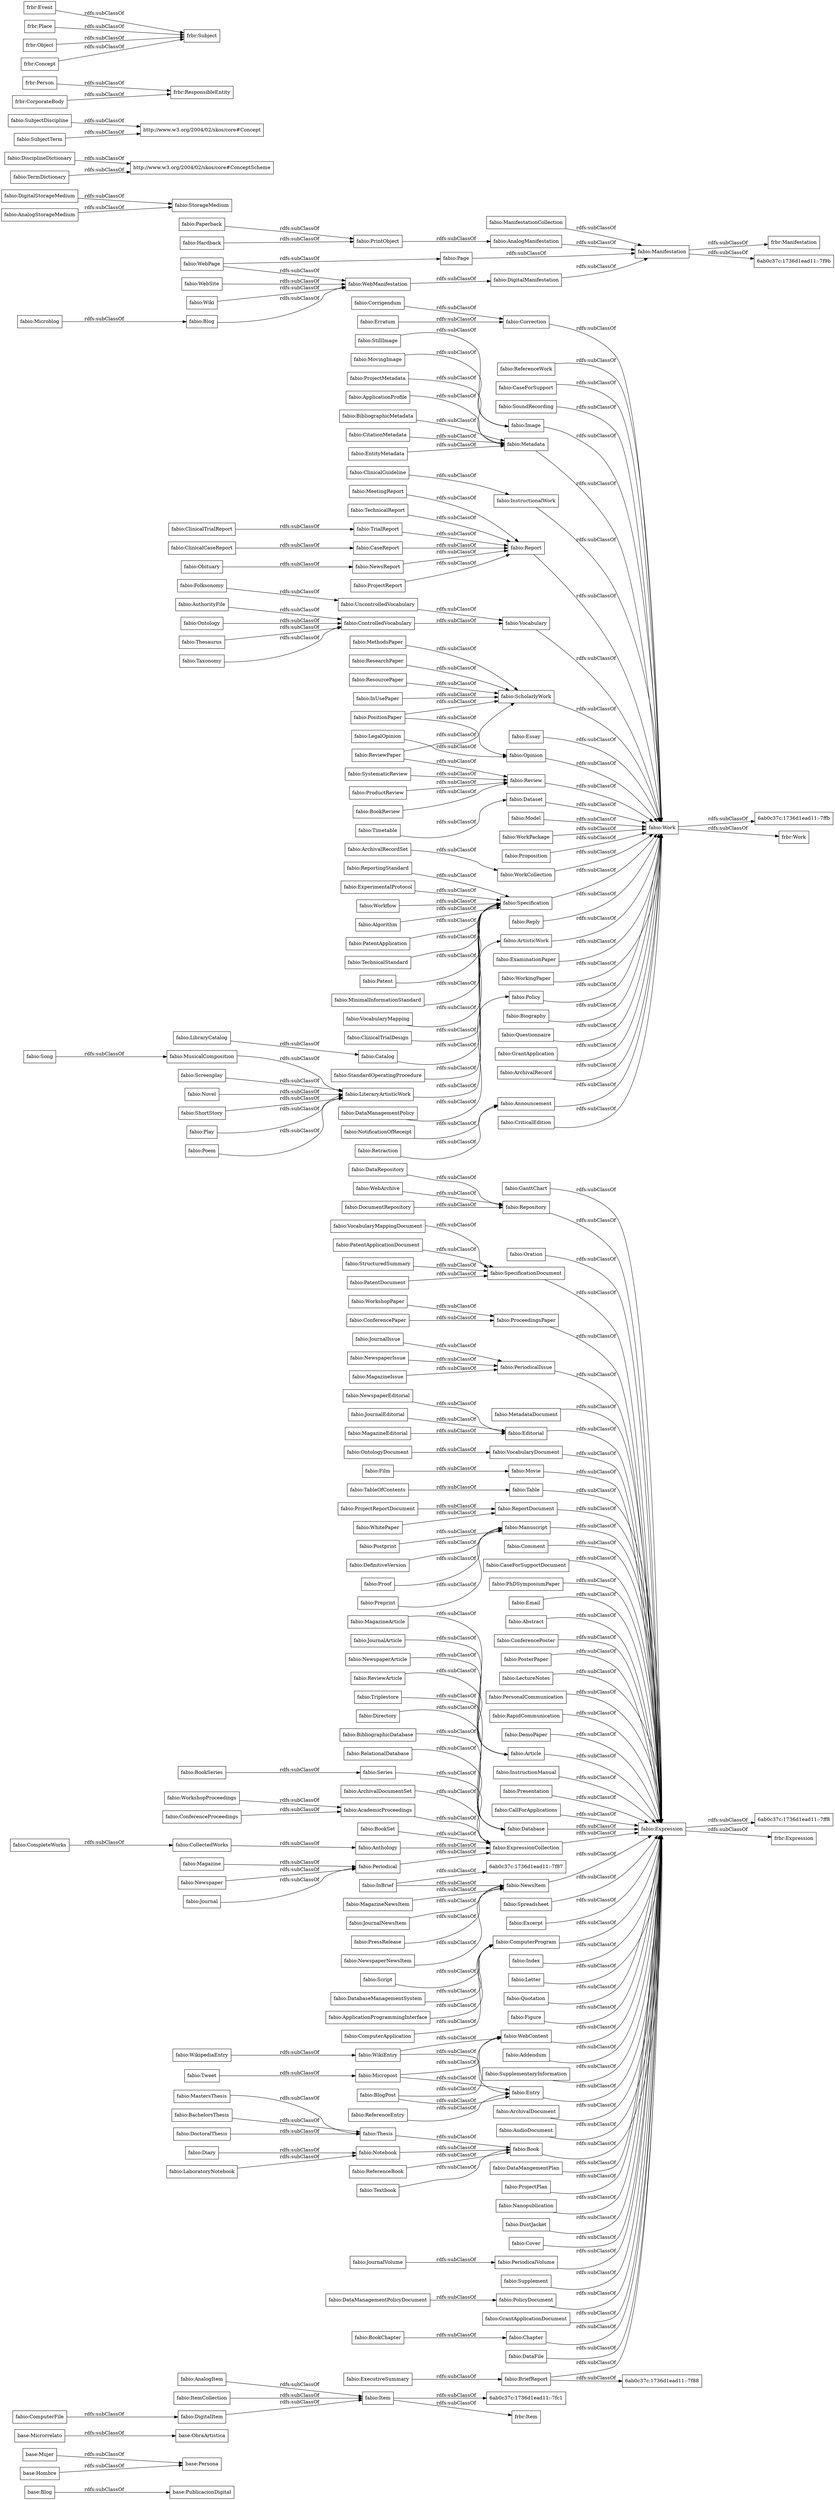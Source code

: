 digraph ar2dtool_diagram { 
rankdir=LR;
size="1000"
node [shape = rectangle, color="black"]; "base:PublicacionDigital" "base:Persona" "base:ObraArtistica" "base:Mujer" "base:Microrrelato" "base:Hombre" "base:Blog" "fabio:AnalogItem" "fabio:Oration" "fabio:Song" "fabio:SpecificationDocument" "fabio:ProceedingsPaper" "fabio:ComputerFile" "fabio:ReferenceWork" "fabio:ReviewArticle" "fabio:MethodsPaper" "fabio:Diary" "fabio:ReferenceEntry" "fabio:LaboratoryNotebook" "fabio:ClinicalTrialReport" "fabio:ManifestationCollection" "fabio:PeriodicalIssue" "fabio:Textbook" "fabio:CaseForSupport" "fabio:SoundRecording" "fabio:MetadataDocument" "fabio:Editorial" "fabio:Correction" "fabio:PrintObject" "fabio:PressRelease" "6ab0c37c:1736d1ead11:-7fc1" "fabio:Obituary" "fabio:ResearchPaper" "fabio:WebSite" "fabio:Image" "fabio:Metadata" "fabio:ArchivalDocumentSet" "fabio:BachelorsThesis" "fabio:DigitalStorageMedium" "fabio:Preprint" "fabio:Micropost" "fabio:VocabularyDocument" "fabio:BookChapter" "fabio:ConferencePaper" "fabio:Workflow" "fabio:Movie" "fabio:Table" "fabio:Ontology" "fabio:Thesaurus" "fabio:InstructionalWork" "fabio:Corrigendum" "fabio:SystematicReview" "fabio:Report" "fabio:Poem" "fabio:ArchivalRecordSet" "fabio:PatentDocument" "http://www.w3.org/2004/02/skos/core#ConceptScheme" "fabio:Vocabulary" "fabio:Screenplay" "fabio:Wiki" "fabio:DataRepository" "fabio:Postprint" "fabio:AcademicProceedings" "fabio:ReportDocument" "fabio:Manuscript" "fabio:JournalIssue" "fabio:StorageMedium" "fabio:RelationalDatabase" "fabio:Essay" "fabio:Comment" "fabio:NewspaperNewsItem" "fabio:Film" "fabio:EntityMetadata" "fabio:AnalogStorageMedium" "fabio:Thesis" "fabio:CaseForSupportDocument" "fabio:ProjectMetadata" "fabio:Tweet" "fabio:Algorithm" "fabio:PhDSymposiumPaper" "fabio:ComputerApplication" "fabio:Folksonomy" "fabio:ClinicalCaseReport" "fabio:ExecutiveSummary" "fabio:LegalOpinion" "fabio:ScholarlyWork" "fabio:NotificationOfReceipt" "6ab0c37c:1736d1ead11:-7ffb" "fabio:Triplestore" "fabio:Email" "fabio:Abstract" "fabio:ConferencePoster" "fabio:LiteraryArtisticWork" "fabio:WebArchive" "fabio:DisciplineDictionary" "fabio:WebManifestation" "fabio:InBrief" "fabio:Novel" "fabio:PatentApplication" "fabio:Script" "fabio:DataManagementPolicyDocument" "fabio:ResourcePaper" "fabio:ConferenceProceedings" "6ab0c37c:1736d1ead11:-7ff8" "fabio:Model" "fabio:PosterPaper" "fabio:TechnicalStandard" "fabio:LectureNotes" "fabio:PersonalCommunication" "fabio:DataManagementPolicy" "frbr:Item" "fabio:Erratum" "fabio:WikiEntry" "fabio:StillImage" "fabio:Item" "fabio:RapidCommunication" "fabio:TrialReport" "fabio:WorkPackage" "fabio:DemoPaper" "fabio:InUsePaper" "fabio:UncontrolledVocabulary" "fabio:Article" "fabio:InstructionManual" "fabio:Presentation" "fabio:Proposition" "fabio:CallForApplications" "fabio:WebPage" "fabio:Database" "fabio:VocabularyMappingDocument" "fabio:Patent" "fabio:Notebook" "fabio:Dataset" "fabio:MinimalInformationStandard" "fabio:PositionPaper" "fabio:ExpressionCollection" "fabio:NewsItem" "6ab0c37c:1736d1ead11:-7f87" "fabio:Microblog" "fabio:Magazine" "fabio:CaseReport" "fabio:ComputerProgram" "fabio:Spreadsheet" "fabio:BlogPost" "fabio:Excerpt" "fabio:ArtisticWork" "fabio:Entry" "fabio:Index" "fabio:JournalVolume" "fabio:JournalNewsItem" "fabio:ProductReview" "fabio:Taxonomy" "fabio:WorkCollection" "fabio:VocabularyMapping" "fabio:Letter" "fabio:WhitePaper" "fabio:Paperback" "fabio:Quotation" "fabio:PatentApplicationDocument" "6ab0c37c:1736d1ead11:-7f88" "fabio:Reply" "fabio:Figure" "fabio:BookReview" "fabio:Specification" "fabio:AnalogManifestation" "fabio:ControlledVocabulary" "fabio:BriefReport" "fabio:Addendum" "fabio:ExaminationPaper" "fabio:BookSeries" "fabio:Newspaper" "fabio:Retraction" "fabio:Review" "fabio:WorkshopPaper" "fabio:Opinion" "fabio:WorkshopProceedings" "fabio:Timetable" "fabio:SupplementaryInformation" "fabio:Book" "fabio:ReviewPaper" "fabio:WebContent" "fabio:MovingImage" "frbr:Expression" "fabio:ClinicalTrialDesign" "fabio:MagazineNewsItem" "fabio:ReferenceBook" "fabio:ItemCollection" "fabio:WikipediaEntry" "fabio:DefinitiveVersion" "fabio:ArchivalDocument" "fabio:StandardOperatingProcedure" "http://www.w3.org/2004/02/skos/core#Concept" "fabio:BookSet" "fabio:ReportingStandard" "fabio:ProjectReport" "fabio:Anthology" "fabio:MusicalComposition" "fabio:AudioDocument" "fabio:NewspaperIssue" "fabio:MagazineIssue" "fabio:Periodical" "fabio:Manifestation" "fabio:SubjectDiscipline" "fabio:Expression" "fabio:ProjectReportDocument" "fabio:WorkingPaper" "fabio:Catalog" "fabio:MagazineArticle" "fabio:Directory" "fabio:PeriodicalVolume" "fabio:NewspaperEditorial" "fabio:Policy" "fabio:Page" "fabio:Biography" "fabio:Questionnaire" "fabio:MeetingReport" "fabio:DataMangementPlan" "fabio:ClinicalGuideline" "fabio:ShortStory" "fabio:StructuredSummary" "fabio:ProjectPlan" "fabio:CompleteWorks" "fabio:OntologyDocument" "fabio:DoctoralThesis" "fabio:DocumentRepository" "fabio:Nanopublication" "fabio:DustJacket" "fabio:Cover" "fabio:SubjectTerm" "fabio:Series" "fabio:JournalEditorial" "fabio:Hardback" "fabio:PolicyDocument" "fabio:MastersThesis" "fabio:Supplement" "frbr:Manifestation" "fabio:TableOfContents" "fabio:Chapter" "fabio:ExperimentalProtocol" "fabio:GrantApplicationDocument" "fabio:GrantApplication" "fabio:TechnicalReport" "fabio:Repository" "fabio:DigitalItem" "fabio:CollectedWorks" "fabio:DigitalManifestation" "fabio:DataFile" "fabio:BibliographicDatabase" "fabio:ArchivalRecord" "fabio:TermDictionary" "fabio:ApplicationProfile" "fabio:NewsReport" "fabio:Journal" "frbr:Work" "fabio:Announcement" "fabio:DatabaseManagementSystem" "fabio:LibraryCatalog" "fabio:BibliographicMetadata" "fabio:CitationMetadata" "fabio:GanttChart" "fabio:AuthorityFile" "6ab0c37c:1736d1ead11:-7f9b" "fabio:Blog" "fabio:MagazineEditorial" "fabio:Play" "fabio:CriticalEdition" "fabio:JournalArticle" "fabio:Work" "fabio:Proof" "fabio:ApplicationProgrammingInterface" "fabio:NewspaperArticle" "frbr:Person" "frbr:Subject" "frbr:ResponsibleEntity" "frbr:CorporateBody" "frbr:Event" "frbr:Place" "frbr:Object" "frbr:Concept" ; /*classes style*/
	"fabio:Newspaper" -> "fabio:Periodical" [ label = "rdfs:subClassOf" ];
	"fabio:Wiki" -> "fabio:WebManifestation" [ label = "rdfs:subClassOf" ];
	"fabio:SubjectTerm" -> "http://www.w3.org/2004/02/skos/core#Concept" [ label = "rdfs:subClassOf" ];
	"fabio:Policy" -> "fabio:Work" [ label = "rdfs:subClassOf" ];
	"fabio:WhitePaper" -> "fabio:ReportDocument" [ label = "rdfs:subClassOf" ];
	"fabio:MethodsPaper" -> "fabio:ScholarlyWork" [ label = "rdfs:subClassOf" ];
	"fabio:InstructionManual" -> "fabio:Expression" [ label = "rdfs:subClassOf" ];
	"fabio:RapidCommunication" -> "fabio:Expression" [ label = "rdfs:subClassOf" ];
	"fabio:Hardback" -> "fabio:PrintObject" [ label = "rdfs:subClassOf" ];
	"fabio:ArchivalRecordSet" -> "fabio:WorkCollection" [ label = "rdfs:subClassOf" ];
	"fabio:ExecutiveSummary" -> "fabio:BriefReport" [ label = "rdfs:subClassOf" ];
	"fabio:InBrief" -> "6ab0c37c:1736d1ead11:-7f87" [ label = "rdfs:subClassOf" ];
	"fabio:InBrief" -> "fabio:NewsItem" [ label = "rdfs:subClassOf" ];
	"fabio:ComputerProgram" -> "fabio:Expression" [ label = "rdfs:subClassOf" ];
	"fabio:Page" -> "fabio:Manifestation" [ label = "rdfs:subClassOf" ];
	"fabio:DigitalStorageMedium" -> "fabio:StorageMedium" [ label = "rdfs:subClassOf" ];
	"base:Blog" -> "base:PublicacionDigital" [ label = "rdfs:subClassOf" ];
	"fabio:Editorial" -> "fabio:Expression" [ label = "rdfs:subClassOf" ];
	"fabio:StillImage" -> "fabio:Image" [ label = "rdfs:subClassOf" ];
	"fabio:Entry" -> "fabio:Expression" [ label = "rdfs:subClassOf" ];
	"fabio:ClinicalCaseReport" -> "fabio:CaseReport" [ label = "rdfs:subClassOf" ];
	"fabio:InUsePaper" -> "fabio:ScholarlyWork" [ label = "rdfs:subClassOf" ];
	"fabio:Play" -> "fabio:LiteraryArtisticWork" [ label = "rdfs:subClassOf" ];
	"base:Hombre" -> "base:Persona" [ label = "rdfs:subClassOf" ];
	"fabio:MagazineIssue" -> "fabio:PeriodicalIssue" [ label = "rdfs:subClassOf" ];
	"fabio:Workflow" -> "fabio:Specification" [ label = "rdfs:subClassOf" ];
	"fabio:Article" -> "fabio:Expression" [ label = "rdfs:subClassOf" ];
	"fabio:PhDSymposiumPaper" -> "fabio:Expression" [ label = "rdfs:subClassOf" ];
	"fabio:Manuscript" -> "fabio:Expression" [ label = "rdfs:subClassOf" ];
	"fabio:Script" -> "fabio:ComputerProgram" [ label = "rdfs:subClassOf" ];
	"fabio:Spreadsheet" -> "fabio:Expression" [ label = "rdfs:subClassOf" ];
	"fabio:MagazineArticle" -> "fabio:Article" [ label = "rdfs:subClassOf" ];
	"fabio:Thesis" -> "fabio:Book" [ label = "rdfs:subClassOf" ];
	"fabio:ExpressionCollection" -> "fabio:Expression" [ label = "rdfs:subClassOf" ];
	"fabio:CallForApplications" -> "fabio:Expression" [ label = "rdfs:subClassOf" ];
	"fabio:JournalNewsItem" -> "fabio:NewsItem" [ label = "rdfs:subClassOf" ];
	"frbr:CorporateBody" -> "frbr:ResponsibleEntity" [ label = "rdfs:subClassOf" ];
	"fabio:Correction" -> "fabio:Work" [ label = "rdfs:subClassOf" ];
	"fabio:TechnicalStandard" -> "fabio:Specification" [ label = "rdfs:subClassOf" ];
	"fabio:Proposition" -> "fabio:Work" [ label = "rdfs:subClassOf" ];
	"fabio:PressRelease" -> "fabio:NewsItem" [ label = "rdfs:subClassOf" ];
	"fabio:RelationalDatabase" -> "fabio:Database" [ label = "rdfs:subClassOf" ];
	"fabio:Series" -> "fabio:ExpressionCollection" [ label = "rdfs:subClassOf" ];
	"fabio:Periodical" -> "fabio:ExpressionCollection" [ label = "rdfs:subClassOf" ];
	"fabio:UncontrolledVocabulary" -> "fabio:Vocabulary" [ label = "rdfs:subClassOf" ];
	"frbr:Place" -> "frbr:Subject" [ label = "rdfs:subClassOf" ];
	"fabio:ArchivalDocument" -> "fabio:Expression" [ label = "rdfs:subClassOf" ];
	"fabio:AuthorityFile" -> "fabio:ControlledVocabulary" [ label = "rdfs:subClassOf" ];
	"fabio:MagazineNewsItem" -> "fabio:NewsItem" [ label = "rdfs:subClassOf" ];
	"fabio:Tweet" -> "fabio:Micropost" [ label = "rdfs:subClassOf" ];
	"fabio:Song" -> "fabio:MusicalComposition" [ label = "rdfs:subClassOf" ];
	"fabio:Paperback" -> "fabio:PrintObject" [ label = "rdfs:subClassOf" ];
	"fabio:Specification" -> "fabio:Work" [ label = "rdfs:subClassOf" ];
	"fabio:Preprint" -> "fabio:Manuscript" [ label = "rdfs:subClassOf" ];
	"fabio:ProjectReportDocument" -> "fabio:ReportDocument" [ label = "rdfs:subClassOf" ];
	"fabio:BlogPost" -> "fabio:Entry" [ label = "rdfs:subClassOf" ];
	"fabio:BlogPost" -> "fabio:WebContent" [ label = "rdfs:subClassOf" ];
	"fabio:Obituary" -> "fabio:NewsReport" [ label = "rdfs:subClassOf" ];
	"fabio:CaseReport" -> "fabio:Report" [ label = "rdfs:subClassOf" ];
	"fabio:Timetable" -> "fabio:Dataset" [ label = "rdfs:subClassOf" ];
	"fabio:WorkshopProceedings" -> "fabio:AcademicProceedings" [ label = "rdfs:subClassOf" ];
	"fabio:Retraction" -> "fabio:Announcement" [ label = "rdfs:subClassOf" ];
	"fabio:Image" -> "fabio:Work" [ label = "rdfs:subClassOf" ];
	"fabio:GrantApplication" -> "fabio:Work" [ label = "rdfs:subClassOf" ];
	"fabio:MagazineEditorial" -> "fabio:Editorial" [ label = "rdfs:subClassOf" ];
	"fabio:Textbook" -> "fabio:Book" [ label = "rdfs:subClassOf" ];
	"fabio:StandardOperatingProcedure" -> "fabio:Specification" [ label = "rdfs:subClassOf" ];
	"fabio:TableOfContents" -> "fabio:Table" [ label = "rdfs:subClassOf" ];
	"fabio:Table" -> "fabio:Expression" [ label = "rdfs:subClassOf" ];
	"fabio:JournalIssue" -> "fabio:PeriodicalIssue" [ label = "rdfs:subClassOf" ];
	"fabio:PeriodicalIssue" -> "fabio:Expression" [ label = "rdfs:subClassOf" ];
	"fabio:ClinicalTrialReport" -> "fabio:TrialReport" [ label = "rdfs:subClassOf" ];
	"fabio:Metadata" -> "fabio:Work" [ label = "rdfs:subClassOf" ];
	"fabio:ReferenceWork" -> "fabio:Work" [ label = "rdfs:subClassOf" ];
	"fabio:Algorithm" -> "fabio:Specification" [ label = "rdfs:subClassOf" ];
	"fabio:Diary" -> "fabio:Notebook" [ label = "rdfs:subClassOf" ];
	"fabio:Review" -> "fabio:Work" [ label = "rdfs:subClassOf" ];
	"fabio:MusicalComposition" -> "fabio:LiteraryArtisticWork" [ label = "rdfs:subClassOf" ];
	"fabio:ReportingStandard" -> "fabio:Specification" [ label = "rdfs:subClassOf" ];
	"fabio:NewspaperArticle" -> "fabio:Article" [ label = "rdfs:subClassOf" ];
	"fabio:PeriodicalVolume" -> "fabio:Expression" [ label = "rdfs:subClassOf" ];
	"fabio:MastersThesis" -> "fabio:Thesis" [ label = "rdfs:subClassOf" ];
	"fabio:ConferencePaper" -> "fabio:ProceedingsPaper" [ label = "rdfs:subClassOf" ];
	"fabio:Novel" -> "fabio:LiteraryArtisticWork" [ label = "rdfs:subClassOf" ];
	"fabio:VocabularyMapping" -> "fabio:Specification" [ label = "rdfs:subClassOf" ];
	"fabio:ResearchPaper" -> "fabio:ScholarlyWork" [ label = "rdfs:subClassOf" ];
	"fabio:DataFile" -> "fabio:Expression" [ label = "rdfs:subClassOf" ];
	"fabio:NewsReport" -> "fabio:Report" [ label = "rdfs:subClassOf" ];
	"fabio:NewsItem" -> "fabio:Expression" [ label = "rdfs:subClassOf" ];
	"fabio:Triplestore" -> "fabio:Database" [ label = "rdfs:subClassOf" ];
	"fabio:ClinicalTrialDesign" -> "fabio:Specification" [ label = "rdfs:subClassOf" ];
	"fabio:Cover" -> "fabio:Expression" [ label = "rdfs:subClassOf" ];
	"fabio:Directory" -> "fabio:Database" [ label = "rdfs:subClassOf" ];
	"fabio:Expression" -> "6ab0c37c:1736d1ead11:-7ff8" [ label = "rdfs:subClassOf" ];
	"fabio:Expression" -> "frbr:Expression" [ label = "rdfs:subClassOf" ];
	"fabio:TermDictionary" -> "http://www.w3.org/2004/02/skos/core#ConceptScheme" [ label = "rdfs:subClassOf" ];
	"fabio:Item" -> "6ab0c37c:1736d1ead11:-7fc1" [ label = "rdfs:subClassOf" ];
	"fabio:Item" -> "frbr:Item" [ label = "rdfs:subClassOf" ];
	"fabio:ArtisticWork" -> "fabio:Work" [ label = "rdfs:subClassOf" ];
	"fabio:DustJacket" -> "fabio:Expression" [ label = "rdfs:subClassOf" ];
	"fabio:Notebook" -> "fabio:Book" [ label = "rdfs:subClassOf" ];
	"fabio:Postprint" -> "fabio:Manuscript" [ label = "rdfs:subClassOf" ];
	"fabio:NewspaperIssue" -> "fabio:PeriodicalIssue" [ label = "rdfs:subClassOf" ];
	"fabio:Patent" -> "fabio:Specification" [ label = "rdfs:subClassOf" ];
	"fabio:Addendum" -> "fabio:Expression" [ label = "rdfs:subClassOf" ];
	"fabio:WorkPackage" -> "fabio:Work" [ label = "rdfs:subClassOf" ];
	"fabio:Dataset" -> "fabio:Work" [ label = "rdfs:subClassOf" ];
	"fabio:NewspaperNewsItem" -> "fabio:NewsItem" [ label = "rdfs:subClassOf" ];
	"fabio:DataRepository" -> "fabio:Repository" [ label = "rdfs:subClassOf" ];
	"fabio:VocabularyMappingDocument" -> "fabio:SpecificationDocument" [ label = "rdfs:subClassOf" ];
	"fabio:ItemCollection" -> "fabio:Item" [ label = "rdfs:subClassOf" ];
	"fabio:Biography" -> "fabio:Work" [ label = "rdfs:subClassOf" ];
	"fabio:AudioDocument" -> "fabio:Expression" [ label = "rdfs:subClassOf" ];
	"fabio:Report" -> "fabio:Work" [ label = "rdfs:subClassOf" ];
	"fabio:GrantApplicationDocument" -> "fabio:Expression" [ label = "rdfs:subClassOf" ];
	"fabio:DefinitiveVersion" -> "fabio:Manuscript" [ label = "rdfs:subClassOf" ];
	"fabio:Ontology" -> "fabio:ControlledVocabulary" [ label = "rdfs:subClassOf" ];
	"fabio:Blog" -> "fabio:WebManifestation" [ label = "rdfs:subClassOf" ];
	"fabio:SystematicReview" -> "fabio:Review" [ label = "rdfs:subClassOf" ];
	"fabio:Magazine" -> "fabio:Periodical" [ label = "rdfs:subClassOf" ];
	"fabio:ResourcePaper" -> "fabio:ScholarlyWork" [ label = "rdfs:subClassOf" ];
	"fabio:JournalEditorial" -> "fabio:Editorial" [ label = "rdfs:subClassOf" ];
	"fabio:AcademicProceedings" -> "fabio:ExpressionCollection" [ label = "rdfs:subClassOf" ];
	"fabio:LaboratoryNotebook" -> "fabio:Notebook" [ label = "rdfs:subClassOf" ];
	"fabio:Oration" -> "fabio:Expression" [ label = "rdfs:subClassOf" ];
	"fabio:DemoPaper" -> "fabio:Expression" [ label = "rdfs:subClassOf" ];
	"fabio:BookChapter" -> "fabio:Chapter" [ label = "rdfs:subClassOf" ];
	"fabio:PrintObject" -> "fabio:AnalogManifestation" [ label = "rdfs:subClassOf" ];
	"fabio:BachelorsThesis" -> "fabio:Thesis" [ label = "rdfs:subClassOf" ];
	"fabio:Manifestation" -> "6ab0c37c:1736d1ead11:-7f9b" [ label = "rdfs:subClassOf" ];
	"fabio:Manifestation" -> "frbr:Manifestation" [ label = "rdfs:subClassOf" ];
	"fabio:StructuredSummary" -> "fabio:SpecificationDocument" [ label = "rdfs:subClassOf" ];
	"fabio:Excerpt" -> "fabio:Expression" [ label = "rdfs:subClassOf" ];
	"fabio:CaseForSupportDocument" -> "fabio:Expression" [ label = "rdfs:subClassOf" ];
	"fabio:SoundRecording" -> "fabio:Work" [ label = "rdfs:subClassOf" ];
	"fabio:MinimalInformationStandard" -> "fabio:Specification" [ label = "rdfs:subClassOf" ];
	"fabio:VocabularyDocument" -> "fabio:Expression" [ label = "rdfs:subClassOf" ];
	"fabio:ConferenceProceedings" -> "fabio:AcademicProceedings" [ label = "rdfs:subClassOf" ];
	"fabio:ManifestationCollection" -> "fabio:Manifestation" [ label = "rdfs:subClassOf" ];
	"fabio:ExaminationPaper" -> "fabio:Work" [ label = "rdfs:subClassOf" ];
	"fabio:GanttChart" -> "fabio:Expression" [ label = "rdfs:subClassOf" ];
	"fabio:BookSet" -> "fabio:ExpressionCollection" [ label = "rdfs:subClassOf" ];
	"fabio:Supplement" -> "fabio:Expression" [ label = "rdfs:subClassOf" ];
	"fabio:ReviewPaper" -> "fabio:Review" [ label = "rdfs:subClassOf" ];
	"fabio:ReviewPaper" -> "fabio:ScholarlyWork" [ label = "rdfs:subClassOf" ];
	"fabio:CaseForSupport" -> "fabio:Work" [ label = "rdfs:subClassOf" ];
	"fabio:Corrigendum" -> "fabio:Correction" [ label = "rdfs:subClassOf" ];
	"fabio:DigitalItem" -> "fabio:Item" [ label = "rdfs:subClassOf" ];
	"fabio:Database" -> "fabio:Expression" [ label = "rdfs:subClassOf" ];
	"fabio:SubjectDiscipline" -> "http://www.w3.org/2004/02/skos/core#Concept" [ label = "rdfs:subClassOf" ];
	"fabio:ShortStory" -> "fabio:LiteraryArtisticWork" [ label = "rdfs:subClassOf" ];
	"fabio:WebSite" -> "fabio:WebManifestation" [ label = "rdfs:subClassOf" ];
	"fabio:CitationMetadata" -> "fabio:Metadata" [ label = "rdfs:subClassOf" ];
	"fabio:DocumentRepository" -> "fabio:Repository" [ label = "rdfs:subClassOf" ];
	"fabio:Index" -> "fabio:Expression" [ label = "rdfs:subClassOf" ];
	"fabio:Work" -> "6ab0c37c:1736d1ead11:-7ffb" [ label = "rdfs:subClassOf" ];
	"fabio:Work" -> "frbr:Work" [ label = "rdfs:subClassOf" ];
	"fabio:JournalArticle" -> "fabio:Article" [ label = "rdfs:subClassOf" ];
	"fabio:CollectedWorks" -> "fabio:Anthology" [ label = "rdfs:subClassOf" ];
	"fabio:AnalogManifestation" -> "fabio:Manifestation" [ label = "rdfs:subClassOf" ];
	"fabio:EntityMetadata" -> "fabio:Metadata" [ label = "rdfs:subClassOf" ];
	"fabio:LiteraryArtisticWork" -> "fabio:ArtisticWork" [ label = "rdfs:subClassOf" ];
	"fabio:ConferencePoster" -> "fabio:Expression" [ label = "rdfs:subClassOf" ];
	"frbr:Object" -> "frbr:Subject" [ label = "rdfs:subClassOf" ];
	"frbr:Event" -> "frbr:Subject" [ label = "rdfs:subClassOf" ];
	"fabio:WebArchive" -> "fabio:Repository" [ label = "rdfs:subClassOf" ];
	"fabio:Abstract" -> "fabio:Expression" [ label = "rdfs:subClassOf" ];
	"fabio:WebManifestation" -> "fabio:DigitalManifestation" [ label = "rdfs:subClassOf" ];
	"fabio:WorkshopPaper" -> "fabio:ProceedingsPaper" [ label = "rdfs:subClassOf" ];
	"fabio:Catalog" -> "fabio:Specification" [ label = "rdfs:subClassOf" ];
	"fabio:BookReview" -> "fabio:Review" [ label = "rdfs:subClassOf" ];
	"fabio:Essay" -> "fabio:Work" [ label = "rdfs:subClassOf" ];
	"fabio:DataMangementPlan" -> "fabio:Expression" [ label = "rdfs:subClassOf" ];
	"fabio:Folksonomy" -> "fabio:UncontrolledVocabulary" [ label = "rdfs:subClassOf" ];
	"frbr:Concept" -> "frbr:Subject" [ label = "rdfs:subClassOf" ];
	"fabio:DatabaseManagementSystem" -> "fabio:ComputerProgram" [ label = "rdfs:subClassOf" ];
	"fabio:Chapter" -> "fabio:Expression" [ label = "rdfs:subClassOf" ];
	"fabio:PatentApplicationDocument" -> "fabio:SpecificationDocument" [ label = "rdfs:subClassOf" ];
	"fabio:ReportDocument" -> "fabio:Expression" [ label = "rdfs:subClassOf" ];
	"fabio:ProductReview" -> "fabio:Review" [ label = "rdfs:subClassOf" ];
	"fabio:TechnicalReport" -> "fabio:Report" [ label = "rdfs:subClassOf" ];
	"fabio:NewspaperEditorial" -> "fabio:Editorial" [ label = "rdfs:subClassOf" ];
	"fabio:Repository" -> "fabio:Expression" [ label = "rdfs:subClassOf" ];
	"fabio:ExperimentalProtocol" -> "fabio:Specification" [ label = "rdfs:subClassOf" ];
	"fabio:PatentApplication" -> "fabio:Specification" [ label = "rdfs:subClassOf" ];
	"fabio:Erratum" -> "fabio:Correction" [ label = "rdfs:subClassOf" ];
	"fabio:Vocabulary" -> "fabio:Work" [ label = "rdfs:subClassOf" ];
	"fabio:WikiEntry" -> "fabio:Entry" [ label = "rdfs:subClassOf" ];
	"fabio:WikiEntry" -> "fabio:WebContent" [ label = "rdfs:subClassOf" ];
	"fabio:ReferenceBook" -> "fabio:Book" [ label = "rdfs:subClassOf" ];
	"fabio:BibliographicMetadata" -> "fabio:Metadata" [ label = "rdfs:subClassOf" ];
	"fabio:Announcement" -> "fabio:Work" [ label = "rdfs:subClassOf" ];
	"fabio:LibraryCatalog" -> "fabio:Catalog" [ label = "rdfs:subClassOf" ];
	"fabio:DigitalManifestation" -> "fabio:Manifestation" [ label = "rdfs:subClassOf" ];
	"fabio:Journal" -> "fabio:Periodical" [ label = "rdfs:subClassOf" ];
	"fabio:ReviewArticle" -> "fabio:Article" [ label = "rdfs:subClassOf" ];
	"fabio:Micropost" -> "fabio:WebContent" [ label = "rdfs:subClassOf" ];
	"fabio:Micropost" -> "fabio:Entry" [ label = "rdfs:subClassOf" ];
	"fabio:Movie" -> "fabio:Expression" [ label = "rdfs:subClassOf" ];
	"fabio:PositionPaper" -> "fabio:ScholarlyWork" [ label = "rdfs:subClassOf" ];
	"fabio:PositionPaper" -> "fabio:Opinion" [ label = "rdfs:subClassOf" ];
	"fabio:LectureNotes" -> "fabio:Expression" [ label = "rdfs:subClassOf" ];
	"fabio:DisciplineDictionary" -> "http://www.w3.org/2004/02/skos/core#ConceptScheme" [ label = "rdfs:subClassOf" ];
	"fabio:PosterPaper" -> "fabio:Expression" [ label = "rdfs:subClassOf" ];
	"fabio:BriefReport" -> "fabio:Expression" [ label = "rdfs:subClassOf" ];
	"fabio:BriefReport" -> "6ab0c37c:1736d1ead11:-7f88" [ label = "rdfs:subClassOf" ];
	"fabio:ComputerApplication" -> "fabio:ComputerProgram" [ label = "rdfs:subClassOf" ];
	"fabio:Proof" -> "fabio:Manuscript" [ label = "rdfs:subClassOf" ];
	"fabio:WorkCollection" -> "fabio:Work" [ label = "rdfs:subClassOf" ];
	"fabio:InstructionalWork" -> "fabio:Work" [ label = "rdfs:subClassOf" ];
	"base:Microrrelato" -> "base:ObraArtistica" [ label = "rdfs:subClassOf" ];
	"fabio:Letter" -> "fabio:Expression" [ label = "rdfs:subClassOf" ];
	"fabio:SpecificationDocument" -> "fabio:Expression" [ label = "rdfs:subClassOf" ];
	"fabio:ControlledVocabulary" -> "fabio:Vocabulary" [ label = "rdfs:subClassOf" ];
	"fabio:ComputerFile" -> "fabio:DigitalItem" [ label = "rdfs:subClassOf" ];
	"fabio:MovingImage" -> "fabio:Image" [ label = "rdfs:subClassOf" ];
	"fabio:JournalVolume" -> "fabio:PeriodicalVolume" [ label = "rdfs:subClassOf" ];
	"fabio:ApplicationProfile" -> "fabio:Metadata" [ label = "rdfs:subClassOf" ];
	"fabio:OntologyDocument" -> "fabio:VocabularyDocument" [ label = "rdfs:subClassOf" ];
	"fabio:Model" -> "fabio:Work" [ label = "rdfs:subClassOf" ];
	"fabio:WebContent" -> "fabio:Expression" [ label = "rdfs:subClassOf" ];
	"fabio:Screenplay" -> "fabio:LiteraryArtisticWork" [ label = "rdfs:subClassOf" ];
	"fabio:Film" -> "fabio:Movie" [ label = "rdfs:subClassOf" ];
	"fabio:DataManagementPolicy" -> "fabio:Policy" [ label = "rdfs:subClassOf" ];
	"fabio:PersonalCommunication" -> "fabio:Expression" [ label = "rdfs:subClassOf" ];
	"fabio:Poem" -> "fabio:LiteraryArtisticWork" [ label = "rdfs:subClassOf" ];
	"fabio:Email" -> "fabio:Expression" [ label = "rdfs:subClassOf" ];
	"fabio:Opinion" -> "fabio:Work" [ label = "rdfs:subClassOf" ];
	"fabio:CompleteWorks" -> "fabio:CollectedWorks" [ label = "rdfs:subClassOf" ];
	"fabio:SupplementaryInformation" -> "fabio:Expression" [ label = "rdfs:subClassOf" ];
	"fabio:MeetingReport" -> "fabio:Report" [ label = "rdfs:subClassOf" ];
	"base:Mujer" -> "base:Persona" [ label = "rdfs:subClassOf" ];
	"fabio:LegalOpinion" -> "fabio:Opinion" [ label = "rdfs:subClassOf" ];
	"fabio:Microblog" -> "fabio:Blog" [ label = "rdfs:subClassOf" ];
	"fabio:DoctoralThesis" -> "fabio:Thesis" [ label = "rdfs:subClassOf" ];
	"fabio:DataManagementPolicyDocument" -> "fabio:PolicyDocument" [ label = "rdfs:subClassOf" ];
	"fabio:ClinicalGuideline" -> "fabio:InstructionalWork" [ label = "rdfs:subClassOf" ];
	"fabio:NotificationOfReceipt" -> "fabio:Announcement" [ label = "rdfs:subClassOf" ];
	"fabio:Comment" -> "fabio:Expression" [ label = "rdfs:subClassOf" ];
	"fabio:PolicyDocument" -> "fabio:Expression" [ label = "rdfs:subClassOf" ];
	"fabio:MetadataDocument" -> "fabio:Expression" [ label = "rdfs:subClassOf" ];
	"fabio:WebPage" -> "fabio:WebManifestation" [ label = "rdfs:subClassOf" ];
	"fabio:WebPage" -> "fabio:Page" [ label = "rdfs:subClassOf" ];
	"fabio:WikipediaEntry" -> "fabio:WikiEntry" [ label = "rdfs:subClassOf" ];
	"fabio:ProceedingsPaper" -> "fabio:Expression" [ label = "rdfs:subClassOf" ];
	"fabio:Reply" -> "fabio:Work" [ label = "rdfs:subClassOf" ];
	"fabio:ReferenceEntry" -> "fabio:Entry" [ label = "rdfs:subClassOf" ];
	"fabio:ApplicationProgrammingInterface" -> "fabio:ComputerProgram" [ label = "rdfs:subClassOf" ];
	"fabio:WorkingPaper" -> "fabio:Work" [ label = "rdfs:subClassOf" ];
	"fabio:Questionnaire" -> "fabio:Work" [ label = "rdfs:subClassOf" ];
	"fabio:TrialReport" -> "fabio:Report" [ label = "rdfs:subClassOf" ];
	"fabio:AnalogStorageMedium" -> "fabio:StorageMedium" [ label = "rdfs:subClassOf" ];
	"fabio:BookSeries" -> "fabio:Series" [ label = "rdfs:subClassOf" ];
	"fabio:ArchivalDocumentSet" -> "fabio:ExpressionCollection" [ label = "rdfs:subClassOf" ];
	"fabio:Nanopublication" -> "fabio:Expression" [ label = "rdfs:subClassOf" ];
	"fabio:BibliographicDatabase" -> "fabio:Database" [ label = "rdfs:subClassOf" ];
	"fabio:Presentation" -> "fabio:Expression" [ label = "rdfs:subClassOf" ];
	"fabio:PatentDocument" -> "fabio:SpecificationDocument" [ label = "rdfs:subClassOf" ];
	"fabio:Figure" -> "fabio:Expression" [ label = "rdfs:subClassOf" ];
	"fabio:ProjectPlan" -> "fabio:Expression" [ label = "rdfs:subClassOf" ];
	"frbr:Person" -> "frbr:ResponsibleEntity" [ label = "rdfs:subClassOf" ];
	"fabio:Book" -> "fabio:Expression" [ label = "rdfs:subClassOf" ];
	"fabio:CriticalEdition" -> "fabio:Work" [ label = "rdfs:subClassOf" ];
	"fabio:ProjectMetadata" -> "fabio:Metadata" [ label = "rdfs:subClassOf" ];
	"fabio:ScholarlyWork" -> "fabio:Work" [ label = "rdfs:subClassOf" ];
	"fabio:Anthology" -> "fabio:ExpressionCollection" [ label = "rdfs:subClassOf" ];
	"fabio:Quotation" -> "fabio:Expression" [ label = "rdfs:subClassOf" ];
	"fabio:Taxonomy" -> "fabio:ControlledVocabulary" [ label = "rdfs:subClassOf" ];
	"fabio:AnalogItem" -> "fabio:Item" [ label = "rdfs:subClassOf" ];
	"fabio:Thesaurus" -> "fabio:ControlledVocabulary" [ label = "rdfs:subClassOf" ];
	"fabio:ArchivalRecord" -> "fabio:Work" [ label = "rdfs:subClassOf" ];
	"fabio:ProjectReport" -> "fabio:Report" [ label = "rdfs:subClassOf" ];

}
